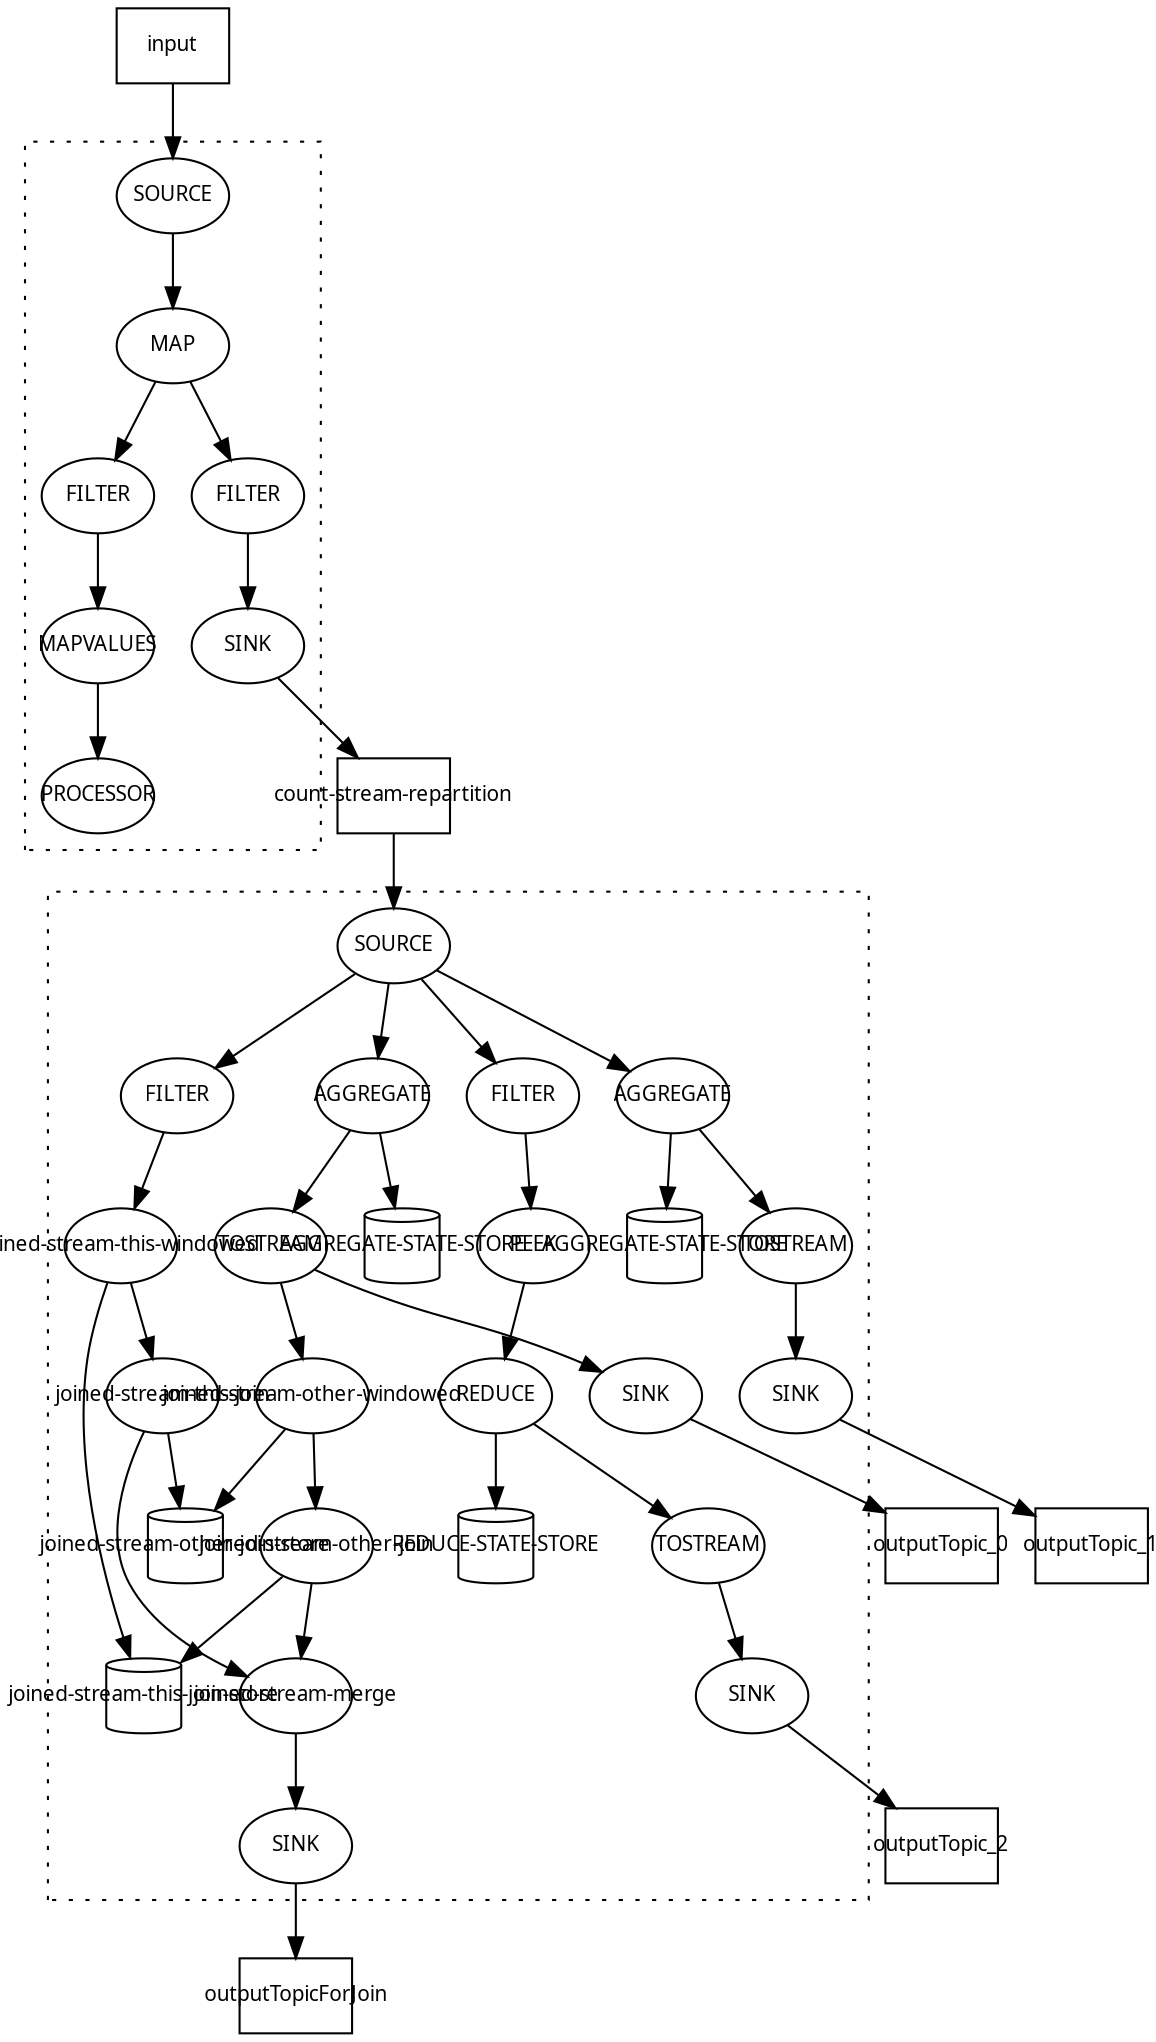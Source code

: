 digraph g_complex_topo_1 {
  pack="true"
  packmode="clust"
  graph [fontname = "sans-serif", fontsize=10];
  node [fontname = "sans-serif", fontsize=10];
  edge [fontname = "sans-serif", fontsize=10];
  count_stream_repartition [shape=box, fixedsize=true, label="count-stream-repartition", xlabel=""];
  input [shape=box, fixedsize=true, label="input", xlabel=""];
  outputTopicForJoin [shape=box, fixedsize=true, label="outputTopicForJoin", xlabel=""];
  outputTopic_0 [shape=box, fixedsize=true, label="outputTopic_0", xlabel=""];
  outputTopic_1 [shape=box, fixedsize=true, label="outputTopic_1", xlabel=""];
  outputTopic_2 [shape=box, fixedsize=true, label="outputTopic_2", xlabel=""];
  KSTREAM_SINK_0000000012 -> outputTopic_0;
  KSTREAM_SINK_0000000019 -> outputTopic_1;
  KSTREAM_SINK_0000000028 -> outputTopic_2;
  KSTREAM_SINK_0000000038 -> outputTopicForJoin;
  KSTREAM_SINK_0000000039 -> count_stream_repartition;
  count_stream_repartition -> KSTREAM_SOURCE_0000000041;
  input -> KSTREAM_SOURCE_0000000000;
  subgraph cluster_0 {
    style=dotted;
    KSTREAM_FILTER_0000000002 -> KSTREAM_MAPVALUES_0000000003;
    KSTREAM_FILTER_0000000040 -> KSTREAM_SINK_0000000039;
    KSTREAM_MAP_0000000001 -> KSTREAM_FILTER_0000000002;
    KSTREAM_MAP_0000000001 -> KSTREAM_FILTER_0000000040;
    KSTREAM_MAPVALUES_0000000003 -> KSTREAM_PROCESSOR_0000000004;
    KSTREAM_SOURCE_0000000000 -> KSTREAM_MAP_0000000001;
    KSTREAM_SOURCE_0000000000 [shape=ellipse, fixedsize=true, label="SOURCE", xlabel=""];
    KSTREAM_FILTER_0000000002 [shape=ellipse, fixedsize=true, label="FILTER", xlabel=""];
    KSTREAM_FILTER_0000000040 [shape=ellipse, fixedsize=true, label="FILTER", xlabel=""];
    KSTREAM_MAP_0000000001 [shape=ellipse, fixedsize=true, label="MAP", xlabel=""];
    KSTREAM_MAPVALUES_0000000003 [shape=ellipse, fixedsize=true, label="MAPVALUES", xlabel=""];
    KSTREAM_PROCESSOR_0000000004 [shape=ellipse, fixedsize=true, label="PROCESSOR", xlabel=""];
    KSTREAM_SINK_0000000039 [shape=ellipse, fixedsize=true, label="SINK", xlabel=""];
  }
  subgraph cluster_1 {
    style=dotted;
    KSTREAM_AGGREGATE_0000000007 -> KTABLE_TOSTREAM_0000000011;
    KSTREAM_AGGREGATE_0000000014 -> KTABLE_TOSTREAM_0000000018;
    KSTREAM_FILTER_0000000020 -> KSTREAM_PEEK_0000000021;
    KSTREAM_FILTER_0000000029 -> joined_stream_this_windowed;
    KSTREAM_PEEK_0000000021 -> KSTREAM_REDUCE_0000000023;
    KSTREAM_REDUCE_0000000023 -> KTABLE_TOSTREAM_0000000027;
    KSTREAM_SOURCE_0000000041 -> KSTREAM_AGGREGATE_0000000007;
    KSTREAM_SOURCE_0000000041 -> KSTREAM_AGGREGATE_0000000014;
    KSTREAM_SOURCE_0000000041 -> KSTREAM_FILTER_0000000020;
    KSTREAM_SOURCE_0000000041 -> KSTREAM_FILTER_0000000029;
    KTABLE_TOSTREAM_0000000011 -> KSTREAM_SINK_0000000012;
    KTABLE_TOSTREAM_0000000011 -> joined_stream_other_windowed;
    KTABLE_TOSTREAM_0000000018 -> KSTREAM_SINK_0000000019;
    KTABLE_TOSTREAM_0000000027 -> KSTREAM_SINK_0000000028;
    joined_stream_merge -> KSTREAM_SINK_0000000038;
    joined_stream_other_join -> joined_stream_merge;
    joined_stream_other_windowed -> joined_stream_other_join;
    joined_stream_this_join -> joined_stream_merge;
    joined_stream_this_windowed -> joined_stream_this_join;
    KSTREAM_SOURCE_0000000041 [shape=ellipse, fixedsize=true, label="SOURCE", xlabel=""];
    KSTREAM_AGGREGATE_0000000007 [shape=ellipse, fixedsize=true, label="AGGREGATE", xlabel=""];
    KSTREAM_AGGREGATE_0000000014 [shape=ellipse, fixedsize=true, label="AGGREGATE", xlabel=""];
    KSTREAM_FILTER_0000000020 [shape=ellipse, fixedsize=true, label="FILTER", xlabel=""];
    KSTREAM_FILTER_0000000029 [shape=ellipse, fixedsize=true, label="FILTER", xlabel=""];
    KSTREAM_PEEK_0000000021 [shape=ellipse, fixedsize=true, label="PEEK", xlabel=""];
    KSTREAM_REDUCE_0000000023 [shape=ellipse, fixedsize=true, label="REDUCE", xlabel=""];
    KTABLE_TOSTREAM_0000000011 [shape=ellipse, fixedsize=true, label="TOSTREAM", xlabel=""];
    KTABLE_TOSTREAM_0000000018 [shape=ellipse, fixedsize=true, label="TOSTREAM", xlabel=""];
    KTABLE_TOSTREAM_0000000027 [shape=ellipse, fixedsize=true, label="TOSTREAM", xlabel=""];
    joined_stream_merge [shape=ellipse, fixedsize=true, label="joined-stream-merge", xlabel=""];
    joined_stream_other_join [shape=ellipse, fixedsize=true, label="joined-stream-other-join", xlabel=""];
    joined_stream_other_windowed [shape=ellipse, fixedsize=true, label="joined-stream-other-windowed", xlabel=""];
    joined_stream_this_join [shape=ellipse, fixedsize=true, label="joined-stream-this-join", xlabel=""];
    joined_stream_this_windowed [shape=ellipse, fixedsize=true, label="joined-stream-this-windowed", xlabel=""];
    KSTREAM_SINK_0000000012 [shape=ellipse, fixedsize=true, label="SINK", xlabel=""];
    KSTREAM_SINK_0000000019 [shape=ellipse, fixedsize=true, label="SINK", xlabel=""];
    KSTREAM_SINK_0000000028 [shape=ellipse, fixedsize=true, label="SINK", xlabel=""];
    KSTREAM_SINK_0000000038 [shape=ellipse, fixedsize=true, label="SINK", xlabel=""];
    KSTREAM_AGGREGATE_STATE_STORE_0000000006 [shape=cylinder, fixedsize=true, width=0.5, label="AGGREGATE-STATE-STORE", xlabel=""];
    KSTREAM_AGGREGATE_STATE_STORE_0000000013 [shape=cylinder, fixedsize=true, width=0.5, label="AGGREGATE-STATE-STORE", xlabel=""];
    KSTREAM_REDUCE_STATE_STORE_0000000022 [shape=cylinder, fixedsize=true, width=0.5, label="REDUCE-STATE-STORE", xlabel=""];
    joined_stream_other_join_store [shape=cylinder, fixedsize=true, width=0.5, label="joined-stream-other-join-store", xlabel=""];
    joined_stream_this_join_store [shape=cylinder, fixedsize=true, width=0.5, label="joined-stream-this-join-store", xlabel=""];
    KSTREAM_AGGREGATE_0000000007 -> KSTREAM_AGGREGATE_STATE_STORE_0000000006;
    KSTREAM_AGGREGATE_0000000014 -> KSTREAM_AGGREGATE_STATE_STORE_0000000013;
    KSTREAM_REDUCE_0000000023 -> KSTREAM_REDUCE_STATE_STORE_0000000022;
    joined_stream_other_join -> joined_stream_this_join_store;
    joined_stream_other_windowed -> joined_stream_other_join_store;
    joined_stream_this_join -> joined_stream_other_join_store;
    joined_stream_this_windowed -> joined_stream_this_join_store;
  }
}